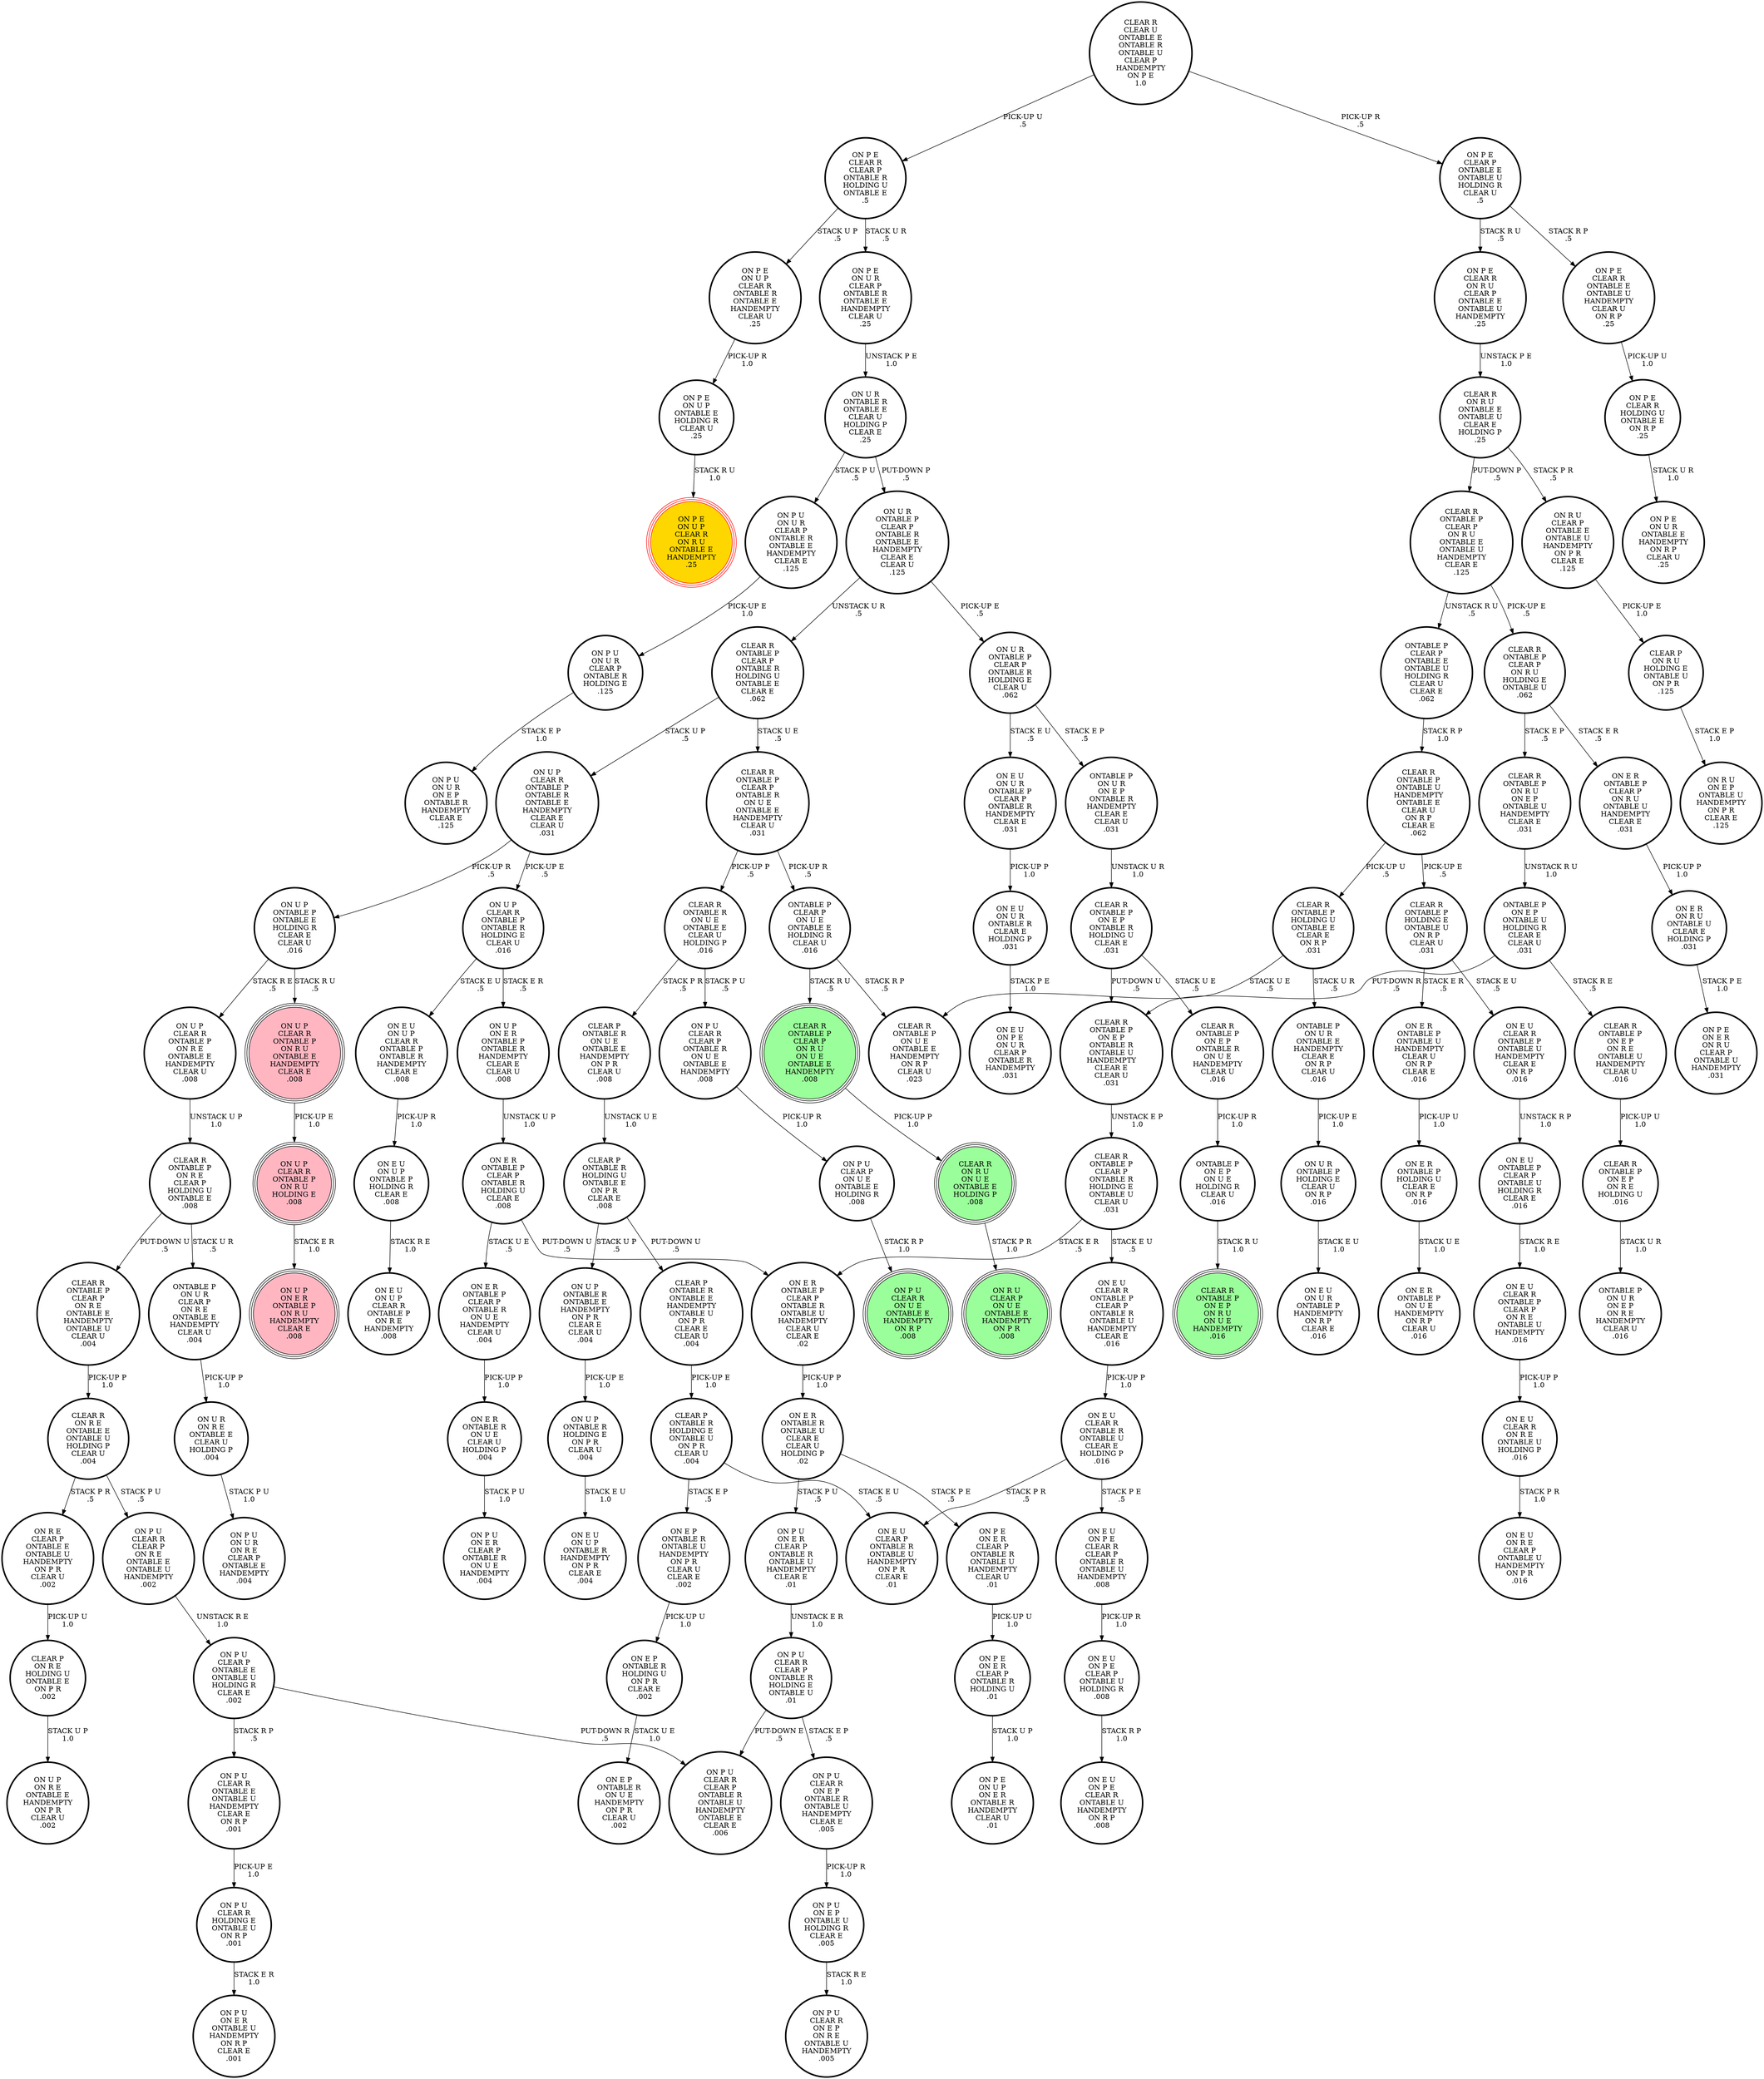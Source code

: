 digraph {
"ON E R\nONTABLE P\nCLEAR P\nON R U\nONTABLE U\nHANDEMPTY\nCLEAR E\n.031\n" -> "ON E R\nON R U\nONTABLE U\nCLEAR E\nHOLDING P\n.031\n"[label="PICK-UP P\n1.0\n"];
"CLEAR R\nONTABLE P\nONTABLE U\nHANDEMPTY\nONTABLE E\nCLEAR U\nON R P\nCLEAR E\n.062\n" -> "CLEAR R\nONTABLE P\nHOLDING U\nONTABLE E\nCLEAR E\nON R P\n.031\n"[label="PICK-UP U\n.5\n"];
"CLEAR R\nONTABLE P\nONTABLE U\nHANDEMPTY\nONTABLE E\nCLEAR U\nON R P\nCLEAR E\n.062\n" -> "CLEAR R\nONTABLE P\nHOLDING E\nONTABLE U\nON R P\nCLEAR U\n.031\n"[label="PICK-UP E\n.5\n"];
"ON E R\nONTABLE P\nCLEAR P\nONTABLE R\nONTABLE U\nHANDEMPTY\nCLEAR U\nCLEAR E\n.02\n" -> "ON E R\nONTABLE R\nONTABLE U\nCLEAR E\nCLEAR U\nHOLDING P\n.02\n"[label="PICK-UP P\n1.0\n"];
"CLEAR R\nONTABLE P\nON E P\nONTABLE R\nON U E\nHANDEMPTY\nCLEAR U\n.016\n" -> "ONTABLE P\nON E P\nON U E\nHOLDING R\nCLEAR U\n.016\n"[label="PICK-UP R\n1.0\n"];
"ON E R\nONTABLE R\nON U E\nCLEAR U\nHOLDING P\n.004\n" -> "ON P U\nON E R\nCLEAR P\nONTABLE R\nON U E\nHANDEMPTY\n.004\n"[label="STACK P U\n1.0\n"];
"ONTABLE P\nON U R\nCLEAR P\nON R E\nONTABLE E\nHANDEMPTY\nCLEAR U\n.004\n" -> "ON U R\nON R E\nONTABLE E\nCLEAR U\nHOLDING P\n.004\n"[label="PICK-UP P\n1.0\n"];
"ON P E\nCLEAR R\nHOLDING U\nONTABLE E\nON R P\n.25\n" -> "ON P E\nON U R\nONTABLE E\nHANDEMPTY\nON R P\nCLEAR U\n.25\n"[label="STACK U R\n1.0\n"];
"CLEAR R\nONTABLE P\nON R U\nON E P\nONTABLE U\nHANDEMPTY\nCLEAR E\n.031\n" -> "ONTABLE P\nON E P\nONTABLE U\nHOLDING R\nCLEAR E\nCLEAR U\n.031\n"[label="UNSTACK R U\n1.0\n"];
"CLEAR P\nON R E\nHOLDING U\nONTABLE E\nON P R\n.002\n" -> "ON U P\nON R E\nONTABLE E\nHANDEMPTY\nON P R\nCLEAR U\n.002\n"[label="STACK U P\n1.0\n"];
"ON U R\nONTABLE R\nONTABLE E\nCLEAR U\nHOLDING P\nCLEAR E\n.25\n" -> "ON P U\nON U R\nCLEAR P\nONTABLE R\nONTABLE E\nHANDEMPTY\nCLEAR E\n.125\n"[label="STACK P U\n.5\n"];
"ON U R\nONTABLE R\nONTABLE E\nCLEAR U\nHOLDING P\nCLEAR E\n.25\n" -> "ON U R\nONTABLE P\nCLEAR P\nONTABLE R\nONTABLE E\nHANDEMPTY\nCLEAR E\nCLEAR U\n.125\n"[label="PUT-DOWN P\n.5\n"];
"ON U R\nON R E\nONTABLE E\nCLEAR U\nHOLDING P\n.004\n" -> "ON P U\nON U R\nON R E\nCLEAR P\nONTABLE E\nHANDEMPTY\n.004\n"[label="STACK P U\n1.0\n"];
"CLEAR R\nONTABLE P\nON E P\nONTABLE R\nHOLDING U\nCLEAR E\n.031\n" -> "CLEAR R\nONTABLE P\nON E P\nONTABLE R\nONTABLE U\nHANDEMPTY\nCLEAR E\nCLEAR U\n.031\n"[label="PUT-DOWN U\n.5\n"];
"CLEAR R\nONTABLE P\nON E P\nONTABLE R\nHOLDING U\nCLEAR E\n.031\n" -> "CLEAR R\nONTABLE P\nON E P\nONTABLE R\nON U E\nHANDEMPTY\nCLEAR U\n.016\n"[label="STACK U E\n.5\n"];
"ON E U\nON P E\nCLEAR P\nONTABLE U\nHOLDING R\n.008\n" -> "ON E U\nON P E\nCLEAR R\nONTABLE U\nHANDEMPTY\nON R P\n.008\n"[label="STACK R P\n1.0\n"];
"CLEAR R\nONTABLE P\nCLEAR P\nONTABLE R\nHOLDING U\nONTABLE E\nCLEAR E\n.062\n" -> "CLEAR R\nONTABLE P\nCLEAR P\nONTABLE R\nON U E\nONTABLE E\nHANDEMPTY\nCLEAR U\n.031\n"[label="STACK U E\n.5\n"];
"CLEAR R\nONTABLE P\nCLEAR P\nONTABLE R\nHOLDING U\nONTABLE E\nCLEAR E\n.062\n" -> "ON U P\nCLEAR R\nONTABLE P\nONTABLE R\nONTABLE E\nHANDEMPTY\nCLEAR E\nCLEAR U\n.031\n"[label="STACK U P\n.5\n"];
"CLEAR R\nONTABLE P\nON E P\nON R E\nONTABLE U\nHANDEMPTY\nCLEAR U\n.016\n" -> "CLEAR R\nONTABLE P\nON E P\nON R E\nHOLDING U\n.016\n"[label="PICK-UP U\n1.0\n"];
"ON E R\nONTABLE P\nONTABLE U\nHANDEMPTY\nCLEAR U\nON R P\nCLEAR E\n.016\n" -> "ON E R\nONTABLE P\nHOLDING U\nCLEAR E\nON R P\n.016\n"[label="PICK-UP U\n1.0\n"];
"ON E R\nONTABLE P\nCLEAR P\nONTABLE R\nHOLDING U\nCLEAR E\n.008\n" -> "ON E R\nONTABLE P\nCLEAR P\nONTABLE R\nON U E\nHANDEMPTY\nCLEAR U\n.004\n"[label="STACK U E\n.5\n"];
"ON E R\nONTABLE P\nCLEAR P\nONTABLE R\nHOLDING U\nCLEAR E\n.008\n" -> "ON E R\nONTABLE P\nCLEAR P\nONTABLE R\nONTABLE U\nHANDEMPTY\nCLEAR U\nCLEAR E\n.02\n"[label="PUT-DOWN U\n.5\n"];
"CLEAR R\nONTABLE P\nCLEAR P\nONTABLE R\nHOLDING E\nONTABLE U\nCLEAR U\n.031\n" -> "ON E R\nONTABLE P\nCLEAR P\nONTABLE R\nONTABLE U\nHANDEMPTY\nCLEAR U\nCLEAR E\n.02\n"[label="STACK E R\n.5\n"];
"CLEAR R\nONTABLE P\nCLEAR P\nONTABLE R\nHOLDING E\nONTABLE U\nCLEAR U\n.031\n" -> "ON E U\nCLEAR R\nONTABLE P\nCLEAR P\nONTABLE R\nONTABLE U\nHANDEMPTY\nCLEAR E\n.016\n"[label="STACK E U\n.5\n"];
"CLEAR R\nONTABLE P\nCLEAR P\nON R U\nON U E\nONTABLE E\nHANDEMPTY\n.008\n" -> "CLEAR R\nON R U\nON U E\nONTABLE E\nHOLDING P\n.008\n"[label="PICK-UP P\n1.0\n"];
"ON E U\nON P E\nCLEAR R\nCLEAR P\nONTABLE R\nONTABLE U\nHANDEMPTY\n.008\n" -> "ON E U\nON P E\nCLEAR P\nONTABLE U\nHOLDING R\n.008\n"[label="PICK-UP R\n1.0\n"];
"CLEAR R\nONTABLE P\nHOLDING U\nONTABLE E\nCLEAR E\nON R P\n.031\n" -> "ONTABLE P\nON U R\nONTABLE E\nHANDEMPTY\nCLEAR E\nON R P\nCLEAR U\n.016\n"[label="STACK U R\n.5\n"];
"CLEAR R\nONTABLE P\nHOLDING U\nONTABLE E\nCLEAR E\nON R P\n.031\n" -> "CLEAR R\nONTABLE P\nON U E\nONTABLE E\nHANDEMPTY\nON R P\nCLEAR U\n.023\n"[label="STACK U E\n.5\n"];
"ON U P\nONTABLE R\nONTABLE E\nHANDEMPTY\nON P R\nCLEAR E\nCLEAR U\n.004\n" -> "ON U P\nONTABLE R\nHOLDING E\nON P R\nCLEAR U\n.004\n"[label="PICK-UP E\n1.0\n"];
"CLEAR P\nONTABLE R\nHOLDING U\nONTABLE E\nON P R\nCLEAR E\n.008\n" -> "CLEAR P\nONTABLE R\nONTABLE E\nHANDEMPTY\nONTABLE U\nON P R\nCLEAR E\nCLEAR U\n.004\n"[label="PUT-DOWN U\n.5\n"];
"CLEAR P\nONTABLE R\nHOLDING U\nONTABLE E\nON P R\nCLEAR E\n.008\n" -> "ON U P\nONTABLE R\nONTABLE E\nHANDEMPTY\nON P R\nCLEAR E\nCLEAR U\n.004\n"[label="STACK U P\n.5\n"];
"ON E U\nCLEAR R\nONTABLE P\nCLEAR P\nON R E\nONTABLE U\nHANDEMPTY\n.016\n" -> "ON E U\nCLEAR R\nON R E\nONTABLE U\nHOLDING P\n.016\n"[label="PICK-UP P\n1.0\n"];
"ON P U\nCLEAR R\nHOLDING E\nONTABLE U\nON R P\n.001\n" -> "ON P U\nON E R\nONTABLE U\nHANDEMPTY\nON R P\nCLEAR E\n.001\n"[label="STACK E R\n1.0\n"];
"CLEAR R\nCLEAR U\nONTABLE E\nONTABLE R\nONTABLE U\nCLEAR P\nHANDEMPTY\nON P E\n1.0\n" -> "ON P E\nCLEAR R\nCLEAR P\nONTABLE R\nHOLDING U\nONTABLE E\n.5\n"[label="PICK-UP U\n.5\n"];
"CLEAR R\nCLEAR U\nONTABLE E\nONTABLE R\nONTABLE U\nCLEAR P\nHANDEMPTY\nON P E\n1.0\n" -> "ON P E\nCLEAR P\nONTABLE E\nONTABLE U\nHOLDING R\nCLEAR U\n.5\n"[label="PICK-UP R\n.5\n"];
"ONTABLE P\nCLEAR P\nONTABLE E\nONTABLE U\nHOLDING R\nCLEAR U\nCLEAR E\n.062\n" -> "CLEAR R\nONTABLE P\nONTABLE U\nHANDEMPTY\nONTABLE E\nCLEAR U\nON R P\nCLEAR E\n.062\n"[label="STACK R P\n1.0\n"];
"ON E U\nON U P\nONTABLE P\nHOLDING R\nCLEAR E\n.008\n" -> "ON E U\nON U P\nCLEAR R\nONTABLE P\nON R E\nHANDEMPTY\n.008\n"[label="STACK R E\n1.0\n"];
"ON P E\nCLEAR R\nCLEAR P\nONTABLE R\nHOLDING U\nONTABLE E\n.5\n" -> "ON P E\nON U P\nCLEAR R\nONTABLE R\nONTABLE E\nHANDEMPTY\nCLEAR U\n.25\n"[label="STACK U P\n.5\n"];
"ON P E\nCLEAR R\nCLEAR P\nONTABLE R\nHOLDING U\nONTABLE E\n.5\n" -> "ON P E\nON U R\nCLEAR P\nONTABLE R\nONTABLE E\nHANDEMPTY\nCLEAR U\n.25\n"[label="STACK U R\n.5\n"];
"ON R E\nCLEAR P\nONTABLE E\nONTABLE U\nHANDEMPTY\nON P R\nCLEAR U\n.002\n" -> "CLEAR P\nON R E\nHOLDING U\nONTABLE E\nON P R\n.002\n"[label="PICK-UP U\n1.0\n"];
"ON P U\nON U R\nCLEAR P\nONTABLE R\nHOLDING E\n.125\n" -> "ON P U\nON U R\nON E P\nONTABLE R\nHANDEMPTY\nCLEAR E\n.125\n"[label="STACK E P\n1.0\n"];
"ON E U\nON U R\nONTABLE P\nCLEAR P\nONTABLE R\nHANDEMPTY\nCLEAR E\n.031\n" -> "ON E U\nON U R\nONTABLE R\nCLEAR E\nHOLDING P\n.031\n"[label="PICK-UP P\n1.0\n"];
"ON P U\nON E P\nONTABLE U\nHOLDING R\nCLEAR E\n.005\n" -> "ON P U\nCLEAR R\nON E P\nON R E\nONTABLE U\nHANDEMPTY\n.005\n"[label="STACK R E\n1.0\n"];
"ON E U\nON U P\nCLEAR R\nONTABLE P\nONTABLE R\nHANDEMPTY\nCLEAR E\n.008\n" -> "ON E U\nON U P\nONTABLE P\nHOLDING R\nCLEAR E\n.008\n"[label="PICK-UP R\n1.0\n"];
"ON P U\nCLEAR R\nONTABLE E\nONTABLE U\nHANDEMPTY\nCLEAR E\nON R P\n.001\n" -> "ON P U\nCLEAR R\nHOLDING E\nONTABLE U\nON R P\n.001\n"[label="PICK-UP E\n1.0\n"];
"ON U P\nCLEAR R\nONTABLE P\nON R E\nONTABLE E\nHANDEMPTY\nCLEAR U\n.008\n" -> "CLEAR R\nONTABLE P\nON R E\nCLEAR P\nHOLDING U\nONTABLE E\n.008\n"[label="UNSTACK U P\n1.0\n"];
"CLEAR R\nONTABLE R\nON U E\nONTABLE E\nCLEAR U\nHOLDING P\n.016\n" -> "CLEAR P\nONTABLE R\nON U E\nONTABLE E\nHANDEMPTY\nON P R\nCLEAR U\n.008\n"[label="STACK P R\n.5\n"];
"CLEAR R\nONTABLE R\nON U E\nONTABLE E\nCLEAR U\nHOLDING P\n.016\n" -> "ON P U\nCLEAR R\nCLEAR P\nONTABLE R\nON U E\nONTABLE E\nHANDEMPTY\n.008\n"[label="STACK P U\n.5\n"];
"ON U P\nCLEAR R\nONTABLE P\nON R U\nONTABLE E\nHANDEMPTY\nCLEAR E\n.008\n" -> "ON U P\nCLEAR R\nONTABLE P\nON R U\nHOLDING E\n.008\n"[label="PICK-UP E\n1.0\n"];
"ON P U\nCLEAR P\nONTABLE E\nONTABLE U\nHOLDING R\nCLEAR E\n.002\n" -> "ON P U\nCLEAR R\nCLEAR P\nONTABLE R\nONTABLE U\nHANDEMPTY\nONTABLE E\nCLEAR E\n.006\n"[label="PUT-DOWN R\n.5\n"];
"ON P U\nCLEAR P\nONTABLE E\nONTABLE U\nHOLDING R\nCLEAR E\n.002\n" -> "ON P U\nCLEAR R\nONTABLE E\nONTABLE U\nHANDEMPTY\nCLEAR E\nON R P\n.001\n"[label="STACK R P\n.5\n"];
"ON E R\nONTABLE P\nHOLDING U\nCLEAR E\nON R P\n.016\n" -> "ON E R\nONTABLE P\nON U E\nHANDEMPTY\nON R P\nCLEAR U\n.016\n"[label="STACK U E\n1.0\n"];
"ON U P\nON E R\nONTABLE P\nONTABLE R\nHANDEMPTY\nCLEAR E\nCLEAR U\n.008\n" -> "ON E R\nONTABLE P\nCLEAR P\nONTABLE R\nHOLDING U\nCLEAR E\n.008\n"[label="UNSTACK U P\n1.0\n"];
"ONTABLE P\nON E P\nON U E\nHOLDING R\nCLEAR U\n.016\n" -> "CLEAR R\nONTABLE P\nON E P\nON R U\nON U E\nHANDEMPTY\n.016\n"[label="STACK R U\n1.0\n"];
"ON P E\nON U P\nONTABLE E\nHOLDING R\nCLEAR U\n.25\n" -> "ON P E\nON U P\nCLEAR R\nON R U\nONTABLE E\nHANDEMPTY\n.25\n"[label="STACK R U\n1.0\n"];
"ONTABLE P\nON U R\nON E P\nONTABLE R\nHANDEMPTY\nCLEAR E\nCLEAR U\n.031\n" -> "CLEAR R\nONTABLE P\nON E P\nONTABLE R\nHOLDING U\nCLEAR E\n.031\n"[label="UNSTACK U R\n1.0\n"];
"ON P E\nCLEAR R\nON R U\nCLEAR P\nONTABLE E\nONTABLE U\nHANDEMPTY\n.25\n" -> "CLEAR R\nON R U\nONTABLE E\nONTABLE U\nCLEAR E\nHOLDING P\n.25\n"[label="UNSTACK P E\n1.0\n"];
"ON P E\nCLEAR R\nONTABLE E\nONTABLE U\nHANDEMPTY\nCLEAR U\nON R P\n.25\n" -> "ON P E\nCLEAR R\nHOLDING U\nONTABLE E\nON R P\n.25\n"[label="PICK-UP U\n1.0\n"];
"CLEAR R\nONTABLE P\nHOLDING E\nONTABLE U\nON R P\nCLEAR U\n.031\n" -> "ON E U\nCLEAR R\nONTABLE P\nONTABLE U\nHANDEMPTY\nCLEAR E\nON R P\n.016\n"[label="STACK E U\n.5\n"];
"CLEAR R\nONTABLE P\nHOLDING E\nONTABLE U\nON R P\nCLEAR U\n.031\n" -> "ON E R\nONTABLE P\nONTABLE U\nHANDEMPTY\nCLEAR U\nON R P\nCLEAR E\n.016\n"[label="STACK E R\n.5\n"];
"CLEAR R\nONTABLE P\nCLEAR P\nON R U\nHOLDING E\nONTABLE U\n.062\n" -> "CLEAR R\nONTABLE P\nON R U\nON E P\nONTABLE U\nHANDEMPTY\nCLEAR E\n.031\n"[label="STACK E P\n.5\n"];
"CLEAR R\nONTABLE P\nCLEAR P\nON R U\nHOLDING E\nONTABLE U\n.062\n" -> "ON E R\nONTABLE P\nCLEAR P\nON R U\nONTABLE U\nHANDEMPTY\nCLEAR E\n.031\n"[label="STACK E R\n.5\n"];
"ON E U\nCLEAR R\nONTABLE R\nONTABLE U\nCLEAR E\nHOLDING P\n.016\n" -> "ON E U\nON P E\nCLEAR R\nCLEAR P\nONTABLE R\nONTABLE U\nHANDEMPTY\n.008\n"[label="STACK P E\n.5\n"];
"ON E U\nCLEAR R\nONTABLE R\nONTABLE U\nCLEAR E\nHOLDING P\n.016\n" -> "ON E U\nCLEAR P\nONTABLE R\nONTABLE U\nHANDEMPTY\nON P R\nCLEAR E\n.01\n"[label="STACK P R\n.5\n"];
"ON P U\nCLEAR P\nON U E\nONTABLE E\nHOLDING R\n.008\n" -> "ON P U\nCLEAR R\nON U E\nONTABLE E\nHANDEMPTY\nON R P\n.008\n"[label="STACK R P\n1.0\n"];
"ON U P\nONTABLE P\nONTABLE E\nHOLDING R\nCLEAR E\nCLEAR U\n.016\n" -> "ON U P\nCLEAR R\nONTABLE P\nON R E\nONTABLE E\nHANDEMPTY\nCLEAR U\n.008\n"[label="STACK R E\n.5\n"];
"ON U P\nONTABLE P\nONTABLE E\nHOLDING R\nCLEAR E\nCLEAR U\n.016\n" -> "ON U P\nCLEAR R\nONTABLE P\nON R U\nONTABLE E\nHANDEMPTY\nCLEAR E\n.008\n"[label="STACK R U\n.5\n"];
"CLEAR P\nONTABLE R\nONTABLE E\nHANDEMPTY\nONTABLE U\nON P R\nCLEAR E\nCLEAR U\n.004\n" -> "CLEAR P\nONTABLE R\nHOLDING E\nONTABLE U\nON P R\nCLEAR U\n.004\n"[label="PICK-UP E\n1.0\n"];
"ON P E\nON E R\nCLEAR P\nONTABLE R\nONTABLE U\nHANDEMPTY\nCLEAR U\n.01\n" -> "ON P E\nON E R\nCLEAR P\nONTABLE R\nHOLDING U\n.01\n"[label="PICK-UP U\n1.0\n"];
"ON E U\nCLEAR R\nONTABLE P\nONTABLE U\nHANDEMPTY\nCLEAR E\nON R P\n.016\n" -> "ON E U\nONTABLE P\nCLEAR P\nONTABLE U\nHOLDING R\nCLEAR E\n.016\n"[label="UNSTACK R P\n1.0\n"];
"ON U P\nCLEAR R\nONTABLE P\nONTABLE R\nONTABLE E\nHANDEMPTY\nCLEAR E\nCLEAR U\n.031\n" -> "ON U P\nCLEAR R\nONTABLE P\nONTABLE R\nHOLDING E\nCLEAR U\n.016\n"[label="PICK-UP E\n.5\n"];
"ON U P\nCLEAR R\nONTABLE P\nONTABLE R\nONTABLE E\nHANDEMPTY\nCLEAR E\nCLEAR U\n.031\n" -> "ON U P\nONTABLE P\nONTABLE E\nHOLDING R\nCLEAR E\nCLEAR U\n.016\n"[label="PICK-UP R\n.5\n"];
"ON E U\nON U R\nONTABLE R\nCLEAR E\nHOLDING P\n.031\n" -> "ON E U\nON P E\nON U R\nCLEAR P\nONTABLE R\nHANDEMPTY\n.031\n"[label="STACK P E\n1.0\n"];
"ON P E\nON U P\nCLEAR R\nONTABLE R\nONTABLE E\nHANDEMPTY\nCLEAR U\n.25\n" -> "ON P E\nON U P\nONTABLE E\nHOLDING R\nCLEAR U\n.25\n"[label="PICK-UP R\n1.0\n"];
"ON E P\nONTABLE R\nHOLDING U\nON P R\nCLEAR E\n.002\n" -> "ON E P\nONTABLE R\nON U E\nHANDEMPTY\nON P R\nCLEAR U\n.002\n"[label="STACK U E\n1.0\n"];
"CLEAR R\nONTABLE P\nON R E\nCLEAR P\nHOLDING U\nONTABLE E\n.008\n" -> "CLEAR R\nONTABLE P\nCLEAR P\nON R E\nONTABLE E\nHANDEMPTY\nONTABLE U\nCLEAR U\n.004\n"[label="PUT-DOWN U\n.5\n"];
"CLEAR R\nONTABLE P\nON R E\nCLEAR P\nHOLDING U\nONTABLE E\n.008\n" -> "ONTABLE P\nON U R\nCLEAR P\nON R E\nONTABLE E\nHANDEMPTY\nCLEAR U\n.004\n"[label="STACK U R\n.5\n"];
"ONTABLE P\nON U R\nONTABLE E\nHANDEMPTY\nCLEAR E\nON R P\nCLEAR U\n.016\n" -> "ON U R\nONTABLE P\nHOLDING E\nCLEAR U\nON R P\n.016\n"[label="PICK-UP E\n1.0\n"];
"ON P U\nON E R\nCLEAR P\nONTABLE R\nONTABLE U\nHANDEMPTY\nCLEAR E\n.01\n" -> "ON P U\nCLEAR R\nCLEAR P\nONTABLE R\nHOLDING E\nONTABLE U\n.01\n"[label="UNSTACK E R\n1.0\n"];
"ON P U\nCLEAR R\nCLEAR P\nONTABLE R\nON U E\nONTABLE E\nHANDEMPTY\n.008\n" -> "ON P U\nCLEAR P\nON U E\nONTABLE E\nHOLDING R\n.008\n"[label="PICK-UP R\n1.0\n"];
"CLEAR R\nONTABLE P\nCLEAR P\nON R U\nONTABLE E\nONTABLE U\nHANDEMPTY\nCLEAR E\n.125\n" -> "CLEAR R\nONTABLE P\nCLEAR P\nON R U\nHOLDING E\nONTABLE U\n.062\n"[label="PICK-UP E\n.5\n"];
"CLEAR R\nONTABLE P\nCLEAR P\nON R U\nONTABLE E\nONTABLE U\nHANDEMPTY\nCLEAR E\n.125\n" -> "ONTABLE P\nCLEAR P\nONTABLE E\nONTABLE U\nHOLDING R\nCLEAR U\nCLEAR E\n.062\n"[label="UNSTACK R U\n.5\n"];
"ON R U\nCLEAR P\nONTABLE E\nONTABLE U\nHANDEMPTY\nON P R\nCLEAR E\n.125\n" -> "CLEAR P\nON R U\nHOLDING E\nONTABLE U\nON P R\n.125\n"[label="PICK-UP E\n1.0\n"];
"CLEAR R\nONTABLE P\nCLEAR P\nON R E\nONTABLE E\nHANDEMPTY\nONTABLE U\nCLEAR U\n.004\n" -> "CLEAR R\nON R E\nONTABLE E\nONTABLE U\nHOLDING P\nCLEAR U\n.004\n"[label="PICK-UP P\n1.0\n"];
"CLEAR P\nONTABLE R\nHOLDING E\nONTABLE U\nON P R\nCLEAR U\n.004\n" -> "ON E U\nCLEAR P\nONTABLE R\nONTABLE U\nHANDEMPTY\nON P R\nCLEAR E\n.01\n"[label="STACK E U\n.5\n"];
"CLEAR P\nONTABLE R\nHOLDING E\nONTABLE U\nON P R\nCLEAR U\n.004\n" -> "ON E P\nONTABLE R\nONTABLE U\nHANDEMPTY\nON P R\nCLEAR U\nCLEAR E\n.002\n"[label="STACK E P\n.5\n"];
"ON U R\nONTABLE P\nHOLDING E\nCLEAR U\nON R P\n.016\n" -> "ON E U\nON U R\nONTABLE P\nHANDEMPTY\nON R P\nCLEAR E\n.016\n"[label="STACK E U\n1.0\n"];
"ON P E\nON U R\nCLEAR P\nONTABLE R\nONTABLE E\nHANDEMPTY\nCLEAR U\n.25\n" -> "ON U R\nONTABLE R\nONTABLE E\nCLEAR U\nHOLDING P\nCLEAR E\n.25\n"[label="UNSTACK P E\n1.0\n"];
"ONTABLE P\nCLEAR P\nON U E\nONTABLE E\nHOLDING R\nCLEAR U\n.016\n" -> "CLEAR R\nONTABLE P\nCLEAR P\nON R U\nON U E\nONTABLE E\nHANDEMPTY\n.008\n"[label="STACK R U\n.5\n"];
"ONTABLE P\nCLEAR P\nON U E\nONTABLE E\nHOLDING R\nCLEAR U\n.016\n" -> "CLEAR R\nONTABLE P\nON U E\nONTABLE E\nHANDEMPTY\nON R P\nCLEAR U\n.023\n"[label="STACK R P\n.5\n"];
"ON U P\nONTABLE R\nHOLDING E\nON P R\nCLEAR U\n.004\n" -> "ON E U\nON U P\nONTABLE R\nHANDEMPTY\nON P R\nCLEAR E\n.004\n"[label="STACK E U\n1.0\n"];
"ON E R\nONTABLE P\nCLEAR P\nONTABLE R\nON U E\nHANDEMPTY\nCLEAR U\n.004\n" -> "ON E R\nONTABLE R\nON U E\nCLEAR U\nHOLDING P\n.004\n"[label="PICK-UP P\n1.0\n"];
"ON P U\nCLEAR R\nON E P\nONTABLE R\nONTABLE U\nHANDEMPTY\nCLEAR E\n.005\n" -> "ON P U\nON E P\nONTABLE U\nHOLDING R\nCLEAR E\n.005\n"[label="PICK-UP R\n1.0\n"];
"ON E U\nCLEAR R\nON R E\nONTABLE U\nHOLDING P\n.016\n" -> "ON E U\nON R E\nCLEAR P\nONTABLE U\nHANDEMPTY\nON P R\n.016\n"[label="STACK P R\n1.0\n"];
"CLEAR R\nONTABLE P\nON E P\nONTABLE R\nONTABLE U\nHANDEMPTY\nCLEAR E\nCLEAR U\n.031\n" -> "CLEAR R\nONTABLE P\nCLEAR P\nONTABLE R\nHOLDING E\nONTABLE U\nCLEAR U\n.031\n"[label="UNSTACK E P\n1.0\n"];
"ON E U\nCLEAR R\nONTABLE P\nCLEAR P\nONTABLE R\nONTABLE U\nHANDEMPTY\nCLEAR E\n.016\n" -> "ON E U\nCLEAR R\nONTABLE R\nONTABLE U\nCLEAR E\nHOLDING P\n.016\n"[label="PICK-UP P\n1.0\n"];
"ON P U\nON U R\nCLEAR P\nONTABLE R\nONTABLE E\nHANDEMPTY\nCLEAR E\n.125\n" -> "ON P U\nON U R\nCLEAR P\nONTABLE R\nHOLDING E\n.125\n"[label="PICK-UP E\n1.0\n"];
"ONTABLE P\nON E P\nONTABLE U\nHOLDING R\nCLEAR E\nCLEAR U\n.031\n" -> "CLEAR R\nONTABLE P\nON E P\nONTABLE R\nONTABLE U\nHANDEMPTY\nCLEAR E\nCLEAR U\n.031\n"[label="PUT-DOWN R\n.5\n"];
"ONTABLE P\nON E P\nONTABLE U\nHOLDING R\nCLEAR E\nCLEAR U\n.031\n" -> "CLEAR R\nONTABLE P\nON E P\nON R E\nONTABLE U\nHANDEMPTY\nCLEAR U\n.016\n"[label="STACK R E\n.5\n"];
"ON P U\nCLEAR R\nCLEAR P\nON R E\nONTABLE E\nONTABLE U\nHANDEMPTY\n.002\n" -> "ON P U\nCLEAR P\nONTABLE E\nONTABLE U\nHOLDING R\nCLEAR E\n.002\n"[label="UNSTACK R E\n1.0\n"];
"ON P U\nCLEAR R\nCLEAR P\nONTABLE R\nHOLDING E\nONTABLE U\n.01\n" -> "ON P U\nCLEAR R\nON E P\nONTABLE R\nONTABLE U\nHANDEMPTY\nCLEAR E\n.005\n"[label="STACK E P\n.5\n"];
"ON P U\nCLEAR R\nCLEAR P\nONTABLE R\nHOLDING E\nONTABLE U\n.01\n" -> "ON P U\nCLEAR R\nCLEAR P\nONTABLE R\nONTABLE U\nHANDEMPTY\nONTABLE E\nCLEAR E\n.006\n"[label="PUT-DOWN E\n.5\n"];
"ON E P\nONTABLE R\nONTABLE U\nHANDEMPTY\nON P R\nCLEAR U\nCLEAR E\n.002\n" -> "ON E P\nONTABLE R\nHOLDING U\nON P R\nCLEAR E\n.002\n"[label="PICK-UP U\n1.0\n"];
"CLEAR R\nON R U\nONTABLE E\nONTABLE U\nCLEAR E\nHOLDING P\n.25\n" -> "CLEAR R\nONTABLE P\nCLEAR P\nON R U\nONTABLE E\nONTABLE U\nHANDEMPTY\nCLEAR E\n.125\n"[label="PUT-DOWN P\n.5\n"];
"CLEAR R\nON R U\nONTABLE E\nONTABLE U\nCLEAR E\nHOLDING P\n.25\n" -> "ON R U\nCLEAR P\nONTABLE E\nONTABLE U\nHANDEMPTY\nON P R\nCLEAR E\n.125\n"[label="STACK P R\n.5\n"];
"ON U R\nONTABLE P\nCLEAR P\nONTABLE R\nHOLDING E\nCLEAR U\n.062\n" -> "ON E U\nON U R\nONTABLE P\nCLEAR P\nONTABLE R\nHANDEMPTY\nCLEAR E\n.031\n"[label="STACK E U\n.5\n"];
"ON U R\nONTABLE P\nCLEAR P\nONTABLE R\nHOLDING E\nCLEAR U\n.062\n" -> "ONTABLE P\nON U R\nON E P\nONTABLE R\nHANDEMPTY\nCLEAR E\nCLEAR U\n.031\n"[label="STACK E P\n.5\n"];
"CLEAR R\nONTABLE P\nON E P\nON R E\nHOLDING U\n.016\n" -> "ONTABLE P\nON U R\nON E P\nON R E\nHANDEMPTY\nCLEAR U\n.016\n"[label="STACK U R\n1.0\n"];
"CLEAR P\nON R U\nHOLDING E\nONTABLE U\nON P R\n.125\n" -> "ON R U\nON E P\nONTABLE U\nHANDEMPTY\nON P R\nCLEAR E\n.125\n"[label="STACK E P\n1.0\n"];
"ON P E\nON E R\nCLEAR P\nONTABLE R\nHOLDING U\n.01\n" -> "ON P E\nON U P\nON E R\nONTABLE R\nHANDEMPTY\nCLEAR U\n.01\n"[label="STACK U P\n1.0\n"];
"ON U P\nCLEAR R\nONTABLE P\nONTABLE R\nHOLDING E\nCLEAR U\n.016\n" -> "ON E U\nON U P\nCLEAR R\nONTABLE P\nONTABLE R\nHANDEMPTY\nCLEAR E\n.008\n"[label="STACK E U\n.5\n"];
"ON U P\nCLEAR R\nONTABLE P\nONTABLE R\nHOLDING E\nCLEAR U\n.016\n" -> "ON U P\nON E R\nONTABLE P\nONTABLE R\nHANDEMPTY\nCLEAR E\nCLEAR U\n.008\n"[label="STACK E R\n.5\n"];
"ON E R\nONTABLE R\nONTABLE U\nCLEAR E\nCLEAR U\nHOLDING P\n.02\n" -> "ON P E\nON E R\nCLEAR P\nONTABLE R\nONTABLE U\nHANDEMPTY\nCLEAR U\n.01\n"[label="STACK P E\n.5\n"];
"ON E R\nONTABLE R\nONTABLE U\nCLEAR E\nCLEAR U\nHOLDING P\n.02\n" -> "ON P U\nON E R\nCLEAR P\nONTABLE R\nONTABLE U\nHANDEMPTY\nCLEAR E\n.01\n"[label="STACK P U\n.5\n"];
"ON P E\nCLEAR P\nONTABLE E\nONTABLE U\nHOLDING R\nCLEAR U\n.5\n" -> "ON P E\nCLEAR R\nONTABLE E\nONTABLE U\nHANDEMPTY\nCLEAR U\nON R P\n.25\n"[label="STACK R P\n.5\n"];
"ON P E\nCLEAR P\nONTABLE E\nONTABLE U\nHOLDING R\nCLEAR U\n.5\n" -> "ON P E\nCLEAR R\nON R U\nCLEAR P\nONTABLE E\nONTABLE U\nHANDEMPTY\n.25\n"[label="STACK R U\n.5\n"];
"CLEAR R\nON R U\nON U E\nONTABLE E\nHOLDING P\n.008\n" -> "ON R U\nCLEAR P\nON U E\nONTABLE E\nHANDEMPTY\nON P R\n.008\n"[label="STACK P R\n1.0\n"];
"CLEAR R\nONTABLE P\nCLEAR P\nONTABLE R\nON U E\nONTABLE E\nHANDEMPTY\nCLEAR U\n.031\n" -> "ONTABLE P\nCLEAR P\nON U E\nONTABLE E\nHOLDING R\nCLEAR U\n.016\n"[label="PICK-UP R\n.5\n"];
"CLEAR R\nONTABLE P\nCLEAR P\nONTABLE R\nON U E\nONTABLE E\nHANDEMPTY\nCLEAR U\n.031\n" -> "CLEAR R\nONTABLE R\nON U E\nONTABLE E\nCLEAR U\nHOLDING P\n.016\n"[label="PICK-UP P\n.5\n"];
"ON U P\nCLEAR R\nONTABLE P\nON R U\nHOLDING E\n.008\n" -> "ON U P\nON E R\nONTABLE P\nON R U\nHANDEMPTY\nCLEAR E\n.008\n"[label="STACK E R\n1.0\n"];
"ON E U\nONTABLE P\nCLEAR P\nONTABLE U\nHOLDING R\nCLEAR E\n.016\n" -> "ON E U\nCLEAR R\nONTABLE P\nCLEAR P\nON R E\nONTABLE U\nHANDEMPTY\n.016\n"[label="STACK R E\n1.0\n"];
"ON E R\nON R U\nONTABLE U\nCLEAR E\nHOLDING P\n.031\n" -> "ON P E\nON E R\nON R U\nCLEAR P\nONTABLE U\nHANDEMPTY\n.031\n"[label="STACK P E\n1.0\n"];
"CLEAR P\nONTABLE R\nON U E\nONTABLE E\nHANDEMPTY\nON P R\nCLEAR U\n.008\n" -> "CLEAR P\nONTABLE R\nHOLDING U\nONTABLE E\nON P R\nCLEAR E\n.008\n"[label="UNSTACK U E\n1.0\n"];
"CLEAR R\nON R E\nONTABLE E\nONTABLE U\nHOLDING P\nCLEAR U\n.004\n" -> "ON P U\nCLEAR R\nCLEAR P\nON R E\nONTABLE E\nONTABLE U\nHANDEMPTY\n.002\n"[label="STACK P U\n.5\n"];
"CLEAR R\nON R E\nONTABLE E\nONTABLE U\nHOLDING P\nCLEAR U\n.004\n" -> "ON R E\nCLEAR P\nONTABLE E\nONTABLE U\nHANDEMPTY\nON P R\nCLEAR U\n.002\n"[label="STACK P R\n.5\n"];
"ON U R\nONTABLE P\nCLEAR P\nONTABLE R\nONTABLE E\nHANDEMPTY\nCLEAR E\nCLEAR U\n.125\n" -> "ON U R\nONTABLE P\nCLEAR P\nONTABLE R\nHOLDING E\nCLEAR U\n.062\n"[label="PICK-UP E\n.5\n"];
"ON U R\nONTABLE P\nCLEAR P\nONTABLE R\nONTABLE E\nHANDEMPTY\nCLEAR E\nCLEAR U\n.125\n" -> "CLEAR R\nONTABLE P\nCLEAR P\nONTABLE R\nHOLDING U\nONTABLE E\nCLEAR E\n.062\n"[label="UNSTACK U R\n.5\n"];
"ON E U\nON U P\nONTABLE R\nHANDEMPTY\nON P R\nCLEAR E\n.004\n" [shape=circle, penwidth=3];
"ONTABLE P\nON U R\nON E P\nON R E\nHANDEMPTY\nCLEAR U\n.016\n" [shape=circle, penwidth=3];
"CLEAR R\nONTABLE P\nON U E\nONTABLE E\nHANDEMPTY\nON R P\nCLEAR U\n.023\n" [shape=circle, penwidth=3];
"ON R U\nON E P\nONTABLE U\nHANDEMPTY\nON P R\nCLEAR E\n.125\n" [shape=circle, penwidth=3];
"ON E U\nON P E\nON U R\nCLEAR P\nONTABLE R\nHANDEMPTY\n.031\n" [shape=circle, penwidth=3];
"ON E U\nON U R\nONTABLE P\nHANDEMPTY\nON R P\nCLEAR E\n.016\n" [shape=circle, penwidth=3];
"ON R U\nCLEAR P\nON U E\nONTABLE E\nHANDEMPTY\nON P R\n.008\n" [shape=circle, style=filled, fillcolor=palegreen1, peripheries=3];
"ON P E\nON U P\nCLEAR R\nON R U\nONTABLE E\nHANDEMPTY\n.25\n" [shape=circle, style=filled color=red, fillcolor=gold, peripheries=3];
"ON P E\nON U R\nONTABLE E\nHANDEMPTY\nON R P\nCLEAR U\n.25\n" [shape=circle, penwidth=3];
"ON E R\nONTABLE P\nON U E\nHANDEMPTY\nON R P\nCLEAR U\n.016\n" [shape=circle, penwidth=3];
"CLEAR R\nONTABLE P\nON E P\nON R U\nON U E\nHANDEMPTY\n.016\n" [shape=circle, style=filled, fillcolor=palegreen1, peripheries=3];
"ON P U\nCLEAR R\nON E P\nON R E\nONTABLE U\nHANDEMPTY\n.005\n" [shape=circle, penwidth=3];
"ON P U\nCLEAR R\nCLEAR P\nONTABLE R\nONTABLE U\nHANDEMPTY\nONTABLE E\nCLEAR E\n.006\n" [shape=circle, penwidth=3];
"ON U P\nON E R\nONTABLE P\nON R U\nHANDEMPTY\nCLEAR E\n.008\n" [shape=circle, style=filled, fillcolor=lightpink, peripheries=3];
"ON P E\nON E R\nON R U\nCLEAR P\nONTABLE U\nHANDEMPTY\n.031\n" [shape=circle, penwidth=3];
"ON P E\nON U P\nON E R\nONTABLE R\nHANDEMPTY\nCLEAR U\n.01\n" [shape=circle, penwidth=3];
"ON U P\nON R E\nONTABLE E\nHANDEMPTY\nON P R\nCLEAR U\n.002\n" [shape=circle, penwidth=3];
"ON P U\nON E R\nONTABLE U\nHANDEMPTY\nON R P\nCLEAR E\n.001\n" [shape=circle, penwidth=3];
"ON E U\nON P E\nCLEAR R\nONTABLE U\nHANDEMPTY\nON R P\n.008\n" [shape=circle, penwidth=3];
"ON P U\nON U R\nON R E\nCLEAR P\nONTABLE E\nHANDEMPTY\n.004\n" [shape=circle, penwidth=3];
"ON E U\nON R E\nCLEAR P\nONTABLE U\nHANDEMPTY\nON P R\n.016\n" [shape=circle, penwidth=3];
"ON E P\nONTABLE R\nON U E\nHANDEMPTY\nON P R\nCLEAR U\n.002\n" [shape=circle, penwidth=3];
"ON P U\nCLEAR R\nON U E\nONTABLE E\nHANDEMPTY\nON R P\n.008\n" [shape=circle, style=filled, fillcolor=palegreen1, peripheries=3];
"ON P U\nON U R\nON E P\nONTABLE R\nHANDEMPTY\nCLEAR E\n.125\n" [shape=circle, penwidth=3];
"ON P U\nON E R\nCLEAR P\nONTABLE R\nON U E\nHANDEMPTY\n.004\n" [shape=circle, penwidth=3];
"ON E U\nCLEAR P\nONTABLE R\nONTABLE U\nHANDEMPTY\nON P R\nCLEAR E\n.01\n" [shape=circle, penwidth=3];
"ON E U\nON U P\nCLEAR R\nONTABLE P\nON R E\nHANDEMPTY\n.008\n" [shape=circle, penwidth=3];
"ON U P\nCLEAR R\nONTABLE P\nON R U\nHOLDING E\n.008\n" [shape=circle, style=filled, fillcolor=lightpink, peripheries=3];
"CLEAR R\nONTABLE P\nON E P\nONTABLE R\nHOLDING U\nCLEAR E\n.031\n" [shape=circle, penwidth=3];
"ON E R\nONTABLE P\nCLEAR P\nONTABLE R\nHOLDING U\nCLEAR E\n.008\n" [shape=circle, penwidth=3];
"ON E U\nON U P\nONTABLE R\nHANDEMPTY\nON P R\nCLEAR E\n.004\n" [shape=circle, penwidth=3];
"CLEAR P\nONTABLE R\nHOLDING E\nONTABLE U\nON P R\nCLEAR U\n.004\n" [shape=circle, penwidth=3];
"ON U P\nCLEAR R\nONTABLE P\nON R E\nONTABLE E\nHANDEMPTY\nCLEAR U\n.008\n" [shape=circle, penwidth=3];
"ON P U\nCLEAR R\nHOLDING E\nONTABLE U\nON R P\n.001\n" [shape=circle, penwidth=3];
"ON U P\nONTABLE P\nONTABLE E\nHOLDING R\nCLEAR E\nCLEAR U\n.016\n" [shape=circle, penwidth=3];
"CLEAR R\nONTABLE P\nHOLDING E\nONTABLE U\nON R P\nCLEAR U\n.031\n" [shape=circle, penwidth=3];
"ON U R\nONTABLE R\nONTABLE E\nCLEAR U\nHOLDING P\nCLEAR E\n.25\n" [shape=circle, penwidth=3];
"ON E P\nONTABLE R\nONTABLE U\nHANDEMPTY\nON P R\nCLEAR U\nCLEAR E\n.002\n" [shape=circle, penwidth=3];
"ONTABLE P\nON E P\nONTABLE U\nHOLDING R\nCLEAR E\nCLEAR U\n.031\n" [shape=circle, penwidth=3];
"CLEAR R\nONTABLE R\nON U E\nONTABLE E\nCLEAR U\nHOLDING P\n.016\n" [shape=circle, penwidth=3];
"ON R E\nCLEAR P\nONTABLE E\nONTABLE U\nHANDEMPTY\nON P R\nCLEAR U\n.002\n" [shape=circle, penwidth=3];
"ON R U\nCLEAR P\nONTABLE E\nONTABLE U\nHANDEMPTY\nON P R\nCLEAR E\n.125\n" [shape=circle, penwidth=3];
"CLEAR R\nONTABLE P\nON E P\nON R E\nONTABLE U\nHANDEMPTY\nCLEAR U\n.016\n" [shape=circle, penwidth=3];
"ONTABLE P\nON U R\nON E P\nON R E\nHANDEMPTY\nCLEAR U\n.016\n" [shape=circle, penwidth=3];
"ON P U\nCLEAR R\nCLEAR P\nON R E\nONTABLE E\nONTABLE U\nHANDEMPTY\n.002\n" [shape=circle, penwidth=3];
"CLEAR R\nONTABLE P\nON U E\nONTABLE E\nHANDEMPTY\nON R P\nCLEAR U\n.023\n" [shape=circle, penwidth=3];
"ON P E\nCLEAR R\nHOLDING U\nONTABLE E\nON R P\n.25\n" [shape=circle, penwidth=3];
"CLEAR R\nONTABLE P\nCLEAR P\nONTABLE R\nON U E\nONTABLE E\nHANDEMPTY\nCLEAR U\n.031\n" [shape=circle, penwidth=3];
"ON E U\nCLEAR R\nONTABLE P\nCLEAR P\nON R E\nONTABLE U\nHANDEMPTY\n.016\n" [shape=circle, penwidth=3];
"ON E U\nON U P\nCLEAR R\nONTABLE P\nONTABLE R\nHANDEMPTY\nCLEAR E\n.008\n" [shape=circle, penwidth=3];
"ON U P\nON E R\nONTABLE P\nONTABLE R\nHANDEMPTY\nCLEAR E\nCLEAR U\n.008\n" [shape=circle, penwidth=3];
"ON R U\nON E P\nONTABLE U\nHANDEMPTY\nON P R\nCLEAR E\n.125\n" [shape=circle, penwidth=3];
"CLEAR R\nONTABLE P\nON E P\nONTABLE R\nONTABLE U\nHANDEMPTY\nCLEAR E\nCLEAR U\n.031\n" [shape=circle, penwidth=3];
"ON P U\nCLEAR P\nONTABLE E\nONTABLE U\nHOLDING R\nCLEAR E\n.002\n" [shape=circle, penwidth=3];
"CLEAR R\nONTABLE P\nCLEAR P\nON R E\nONTABLE E\nHANDEMPTY\nONTABLE U\nCLEAR U\n.004\n" [shape=circle, penwidth=3];
"CLEAR R\nCLEAR U\nONTABLE E\nONTABLE R\nONTABLE U\nCLEAR P\nHANDEMPTY\nON P E\n1.0\n" [shape=circle, penwidth=3];
"ON E U\nON P E\nON U R\nCLEAR P\nONTABLE R\nHANDEMPTY\n.031\n" [shape=circle, penwidth=3];
"CLEAR P\nONTABLE R\nONTABLE E\nHANDEMPTY\nONTABLE U\nON P R\nCLEAR E\nCLEAR U\n.004\n" [shape=circle, penwidth=3];
"ON P U\nON U R\nCLEAR P\nONTABLE R\nHOLDING E\n.125\n" [shape=circle, penwidth=3];
"ON P U\nCLEAR P\nON U E\nONTABLE E\nHOLDING R\n.008\n" [shape=circle, penwidth=3];
"ON E U\nON U R\nONTABLE P\nHANDEMPTY\nON R P\nCLEAR E\n.016\n" [shape=circle, penwidth=3];
"ONTABLE P\nON U R\nONTABLE E\nHANDEMPTY\nCLEAR E\nON R P\nCLEAR U\n.016\n" [shape=circle, penwidth=3];
"ON P E\nCLEAR R\nON R U\nCLEAR P\nONTABLE E\nONTABLE U\nHANDEMPTY\n.25\n" [shape=circle, penwidth=3];
"ON P E\nCLEAR R\nONTABLE E\nONTABLE U\nHANDEMPTY\nCLEAR U\nON R P\n.25\n" [shape=circle, penwidth=3];
"ON P E\nON E R\nCLEAR P\nONTABLE R\nHOLDING U\n.01\n" [shape=circle, penwidth=3];
"CLEAR R\nON R U\nON U E\nONTABLE E\nHOLDING P\n.008\n" [shape=circle, style=filled, fillcolor=palegreen1, peripheries=3];
"ON R U\nCLEAR P\nON U E\nONTABLE E\nHANDEMPTY\nON P R\n.008\n" [shape=circle, style=filled, fillcolor=palegreen1, peripheries=3];
"ON U P\nONTABLE R\nONTABLE E\nHANDEMPTY\nON P R\nCLEAR E\nCLEAR U\n.004\n" [shape=circle, penwidth=3];
"ON P E\nON U P\nCLEAR R\nON R U\nONTABLE E\nHANDEMPTY\n.25\n" [shape=circle, style=filled color=red, fillcolor=gold, peripheries=3];
"ON P E\nON U R\nONTABLE E\nHANDEMPTY\nON R P\nCLEAR U\n.25\n" [shape=circle, penwidth=3];
"ON E R\nONTABLE P\nCLEAR P\nON R U\nONTABLE U\nHANDEMPTY\nCLEAR E\n.031\n" [shape=circle, penwidth=3];
"CLEAR R\nONTABLE P\nON R U\nON E P\nONTABLE U\nHANDEMPTY\nCLEAR E\n.031\n" [shape=circle, penwidth=3];
"ON U R\nONTABLE P\nCLEAR P\nONTABLE R\nHOLDING E\nCLEAR U\n.062\n" [shape=circle, penwidth=3];
"CLEAR R\nONTABLE P\nCLEAR P\nONTABLE R\nHOLDING E\nONTABLE U\nCLEAR U\n.031\n" [shape=circle, penwidth=3];
"ON E U\nCLEAR R\nON R E\nONTABLE U\nHOLDING P\n.016\n" [shape=circle, penwidth=3];
"ON E R\nONTABLE P\nON U E\nHANDEMPTY\nON R P\nCLEAR U\n.016\n" [shape=circle, penwidth=3];
"ON U R\nON R E\nONTABLE E\nCLEAR U\nHOLDING P\n.004\n" [shape=circle, penwidth=3];
"ON E U\nON U R\nONTABLE P\nCLEAR P\nONTABLE R\nHANDEMPTY\nCLEAR E\n.031\n" [shape=circle, penwidth=3];
"ON E R\nONTABLE P\nCLEAR P\nONTABLE R\nONTABLE U\nHANDEMPTY\nCLEAR U\nCLEAR E\n.02\n" [shape=circle, penwidth=3];
"CLEAR R\nONTABLE P\nHOLDING U\nONTABLE E\nCLEAR E\nON R P\n.031\n" [shape=circle, penwidth=3];
"CLEAR R\nONTABLE P\nON E P\nON R U\nON U E\nHANDEMPTY\n.016\n" [shape=circle, style=filled, fillcolor=palegreen1, peripheries=3];
"ON P U\nON E P\nONTABLE U\nHOLDING R\nCLEAR E\n.005\n" [shape=circle, penwidth=3];
"CLEAR R\nONTABLE P\nONTABLE U\nHANDEMPTY\nONTABLE E\nCLEAR U\nON R P\nCLEAR E\n.062\n" [shape=circle, penwidth=3];
"ON P U\nCLEAR R\nCLEAR P\nONTABLE R\nHOLDING E\nONTABLE U\n.01\n" [shape=circle, penwidth=3];
"ON P U\nCLEAR R\nON E P\nON R E\nONTABLE U\nHANDEMPTY\n.005\n" [shape=circle, penwidth=3];
"ON P E\nON U P\nCLEAR R\nONTABLE R\nONTABLE E\nHANDEMPTY\nCLEAR U\n.25\n" [shape=circle, penwidth=3];
"CLEAR R\nONTABLE P\nCLEAR P\nON R U\nONTABLE E\nONTABLE U\nHANDEMPTY\nCLEAR E\n.125\n" [shape=circle, penwidth=3];
"ON P U\nCLEAR R\nCLEAR P\nONTABLE R\nONTABLE U\nHANDEMPTY\nONTABLE E\nCLEAR E\n.006\n" [shape=circle, penwidth=3];
"ON U P\nON E R\nONTABLE P\nON R U\nHANDEMPTY\nCLEAR E\n.008\n" [shape=circle, style=filled, fillcolor=lightpink, peripheries=3];
"ON P E\nCLEAR P\nONTABLE E\nONTABLE U\nHOLDING R\nCLEAR U\n.5\n" [shape=circle, penwidth=3];
"ON P E\nON E R\nCLEAR P\nONTABLE R\nONTABLE U\nHANDEMPTY\nCLEAR U\n.01\n" [shape=circle, penwidth=3];
"ON U R\nONTABLE P\nHOLDING E\nCLEAR U\nON R P\n.016\n" [shape=circle, penwidth=3];
"ON P E\nCLEAR R\nCLEAR P\nONTABLE R\nHOLDING U\nONTABLE E\n.5\n" [shape=circle, penwidth=3];
"ON E U\nCLEAR R\nONTABLE P\nONTABLE U\nHANDEMPTY\nCLEAR E\nON R P\n.016\n" [shape=circle, penwidth=3];
"CLEAR R\nONTABLE P\nON E P\nONTABLE R\nON U E\nHANDEMPTY\nCLEAR U\n.016\n" [shape=circle, penwidth=3];
"ON E P\nONTABLE R\nHOLDING U\nON P R\nCLEAR E\n.002\n" [shape=circle, penwidth=3];
"ON E U\nONTABLE P\nCLEAR P\nONTABLE U\nHOLDING R\nCLEAR E\n.016\n" [shape=circle, penwidth=3];
"ON P E\nON E R\nON R U\nCLEAR P\nONTABLE U\nHANDEMPTY\n.031\n" [shape=circle, penwidth=3];
"ON P E\nON U P\nON E R\nONTABLE R\nHANDEMPTY\nCLEAR U\n.01\n" [shape=circle, penwidth=3];
"ON U P\nON R E\nONTABLE E\nHANDEMPTY\nON P R\nCLEAR U\n.002\n" [shape=circle, penwidth=3];
"ON E R\nONTABLE P\nHOLDING U\nCLEAR E\nON R P\n.016\n" [shape=circle, penwidth=3];
"ON E R\nON R U\nONTABLE U\nCLEAR E\nHOLDING P\n.031\n" [shape=circle, penwidth=3];
"ON E U\nON U P\nONTABLE P\nHOLDING R\nCLEAR E\n.008\n" [shape=circle, penwidth=3];
"ON U R\nONTABLE P\nCLEAR P\nONTABLE R\nONTABLE E\nHANDEMPTY\nCLEAR E\nCLEAR U\n.125\n" [shape=circle, penwidth=3];
"CLEAR R\nON R E\nONTABLE E\nONTABLE U\nHOLDING P\nCLEAR U\n.004\n" [shape=circle, penwidth=3];
"ONTABLE P\nCLEAR P\nON U E\nONTABLE E\nHOLDING R\nCLEAR U\n.016\n" [shape=circle, penwidth=3];
"CLEAR R\nONTABLE P\nON R E\nCLEAR P\nHOLDING U\nONTABLE E\n.008\n" [shape=circle, penwidth=3];
"ONTABLE P\nON U R\nCLEAR P\nON R E\nONTABLE E\nHANDEMPTY\nCLEAR U\n.004\n" [shape=circle, penwidth=3];
"ON P U\nON E R\nONTABLE U\nHANDEMPTY\nON R P\nCLEAR E\n.001\n" [shape=circle, penwidth=3];
"CLEAR P\nONTABLE R\nON U E\nONTABLE E\nHANDEMPTY\nON P R\nCLEAR U\n.008\n" [shape=circle, penwidth=3];
"ON U P\nCLEAR R\nONTABLE P\nON R U\nONTABLE E\nHANDEMPTY\nCLEAR E\n.008\n" [shape=circle, style=filled, fillcolor=lightpink, peripheries=3];
"ON P E\nON U P\nONTABLE E\nHOLDING R\nCLEAR U\n.25\n" [shape=circle, penwidth=3];
"ON P U\nCLEAR R\nON E P\nONTABLE R\nONTABLE U\nHANDEMPTY\nCLEAR E\n.005\n" [shape=circle, penwidth=3];
"ON E U\nON P E\nCLEAR R\nONTABLE U\nHANDEMPTY\nON R P\n.008\n" [shape=circle, penwidth=3];
"ON P U\nON E R\nCLEAR P\nONTABLE R\nONTABLE U\nHANDEMPTY\nCLEAR E\n.01\n" [shape=circle, penwidth=3];
"CLEAR P\nON R U\nHOLDING E\nONTABLE U\nON P R\n.125\n" [shape=circle, penwidth=3];
"ON U P\nCLEAR R\nONTABLE P\nONTABLE R\nHOLDING E\nCLEAR U\n.016\n" [shape=circle, penwidth=3];
"ON P U\nON U R\nON R E\nCLEAR P\nONTABLE E\nHANDEMPTY\n.004\n" [shape=circle, penwidth=3];
"ON U P\nONTABLE R\nHOLDING E\nON P R\nCLEAR U\n.004\n" [shape=circle, penwidth=3];
"ON E U\nCLEAR R\nONTABLE R\nONTABLE U\nCLEAR E\nHOLDING P\n.016\n" [shape=circle, penwidth=3];
"CLEAR P\nONTABLE R\nHOLDING U\nONTABLE E\nON P R\nCLEAR E\n.008\n" [shape=circle, penwidth=3];
"ON E U\nON R E\nCLEAR P\nONTABLE U\nHANDEMPTY\nON P R\n.016\n" [shape=circle, penwidth=3];
"ON E U\nCLEAR R\nONTABLE P\nCLEAR P\nONTABLE R\nONTABLE U\nHANDEMPTY\nCLEAR E\n.016\n" [shape=circle, penwidth=3];
"ON E P\nONTABLE R\nON U E\nHANDEMPTY\nON P R\nCLEAR U\n.002\n" [shape=circle, penwidth=3];
"ON P U\nCLEAR R\nON U E\nONTABLE E\nHANDEMPTY\nON R P\n.008\n" [shape=circle, style=filled, fillcolor=palegreen1, peripheries=3];
"ON E U\nON P E\nCLEAR P\nONTABLE U\nHOLDING R\n.008\n" [shape=circle, penwidth=3];
"ON E U\nON P E\nCLEAR R\nCLEAR P\nONTABLE R\nONTABLE U\nHANDEMPTY\n.008\n" [shape=circle, penwidth=3];
"ON E R\nONTABLE R\nONTABLE U\nCLEAR E\nCLEAR U\nHOLDING P\n.02\n" [shape=circle, penwidth=3];
"ON P E\nON U R\nCLEAR P\nONTABLE R\nONTABLE E\nHANDEMPTY\nCLEAR U\n.25\n" [shape=circle, penwidth=3];
"ONTABLE P\nCLEAR P\nONTABLE E\nONTABLE U\nHOLDING R\nCLEAR U\nCLEAR E\n.062\n" [shape=circle, penwidth=3];
"ON P U\nCLEAR R\nCLEAR P\nONTABLE R\nON U E\nONTABLE E\nHANDEMPTY\n.008\n" [shape=circle, penwidth=3];
"ON P U\nON U R\nON E P\nONTABLE R\nHANDEMPTY\nCLEAR E\n.125\n" [shape=circle, penwidth=3];
"ON E R\nONTABLE P\nCLEAR P\nONTABLE R\nON U E\nHANDEMPTY\nCLEAR U\n.004\n" [shape=circle, penwidth=3];
"ON P U\nON E R\nCLEAR P\nONTABLE R\nON U E\nHANDEMPTY\n.004\n" [shape=circle, penwidth=3];
"CLEAR R\nON R U\nONTABLE E\nONTABLE U\nCLEAR E\nHOLDING P\n.25\n" [shape=circle, penwidth=3];
"CLEAR R\nONTABLE P\nCLEAR P\nON R U\nHOLDING E\nONTABLE U\n.062\n" [shape=circle, penwidth=3];
"ON P U\nON U R\nCLEAR P\nONTABLE R\nONTABLE E\nHANDEMPTY\nCLEAR E\n.125\n" [shape=circle, penwidth=3];
"CLEAR P\nON R E\nHOLDING U\nONTABLE E\nON P R\n.002\n" [shape=circle, penwidth=3];
"ON E U\nCLEAR P\nONTABLE R\nONTABLE U\nHANDEMPTY\nON P R\nCLEAR E\n.01\n" [shape=circle, penwidth=3];
"CLEAR R\nONTABLE P\nCLEAR P\nON R U\nON U E\nONTABLE E\nHANDEMPTY\n.008\n" [shape=circle, style=filled, fillcolor=palegreen1, peripheries=3];
"ON E U\nON U P\nCLEAR R\nONTABLE P\nON R E\nHANDEMPTY\n.008\n" [shape=circle, penwidth=3];
"CLEAR R\nONTABLE P\nON E P\nON R E\nHOLDING U\n.016\n" [shape=circle, penwidth=3];
"ON P U\nCLEAR R\nONTABLE E\nONTABLE U\nHANDEMPTY\nCLEAR E\nON R P\n.001\n" [shape=circle, penwidth=3];
"ONTABLE P\nON U R\nON E P\nONTABLE R\nHANDEMPTY\nCLEAR E\nCLEAR U\n.031\n" [shape=circle, penwidth=3];
"CLEAR R\nONTABLE P\nCLEAR P\nONTABLE R\nHOLDING U\nONTABLE E\nCLEAR E\n.062\n" [shape=circle, penwidth=3];
"ON E U\nON U R\nONTABLE R\nCLEAR E\nHOLDING P\n.031\n" [shape=circle, penwidth=3];
"ON U P\nCLEAR R\nONTABLE P\nONTABLE R\nONTABLE E\nHANDEMPTY\nCLEAR E\nCLEAR U\n.031\n" [shape=circle, penwidth=3];
"ON E R\nONTABLE P\nONTABLE U\nHANDEMPTY\nCLEAR U\nON R P\nCLEAR E\n.016\n" [shape=circle, penwidth=3];
"ONTABLE P\nON E P\nON U E\nHOLDING R\nCLEAR U\n.016\n" [shape=circle, penwidth=3];
"ON E R\nONTABLE R\nON U E\nCLEAR U\nHOLDING P\n.004\n" [shape=circle, penwidth=3];
}
